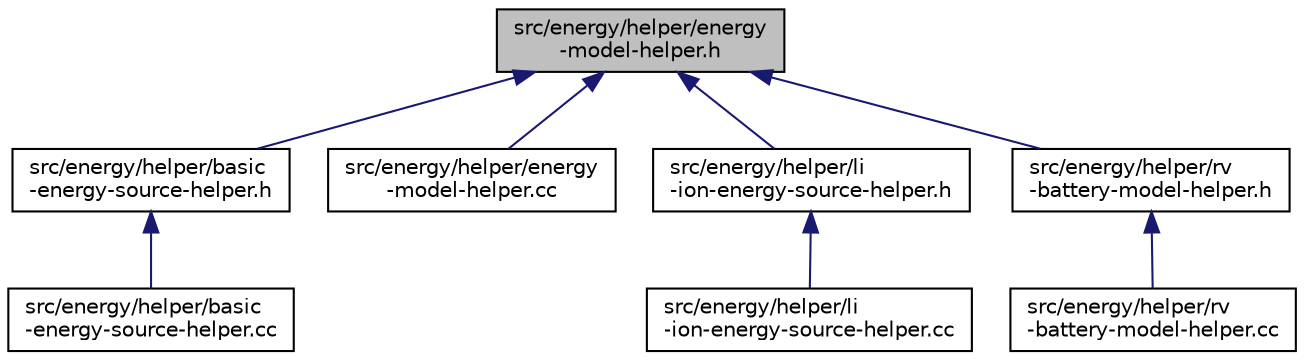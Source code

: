 digraph "src/energy/helper/energy-model-helper.h"
{
 // LATEX_PDF_SIZE
  edge [fontname="Helvetica",fontsize="10",labelfontname="Helvetica",labelfontsize="10"];
  node [fontname="Helvetica",fontsize="10",shape=record];
  Node1 [label="src/energy/helper/energy\l-model-helper.h",height=0.2,width=0.4,color="black", fillcolor="grey75", style="filled", fontcolor="black",tooltip=" "];
  Node1 -> Node2 [dir="back",color="midnightblue",fontsize="10",style="solid",fontname="Helvetica"];
  Node2 [label="src/energy/helper/basic\l-energy-source-helper.h",height=0.2,width=0.4,color="black", fillcolor="white", style="filled",URL="$basic-energy-source-helper_8h.html",tooltip=" "];
  Node2 -> Node3 [dir="back",color="midnightblue",fontsize="10",style="solid",fontname="Helvetica"];
  Node3 [label="src/energy/helper/basic\l-energy-source-helper.cc",height=0.2,width=0.4,color="black", fillcolor="white", style="filled",URL="$basic-energy-source-helper_8cc.html",tooltip=" "];
  Node1 -> Node4 [dir="back",color="midnightblue",fontsize="10",style="solid",fontname="Helvetica"];
  Node4 [label="src/energy/helper/energy\l-model-helper.cc",height=0.2,width=0.4,color="black", fillcolor="white", style="filled",URL="$energy-model-helper_8cc.html",tooltip=" "];
  Node1 -> Node5 [dir="back",color="midnightblue",fontsize="10",style="solid",fontname="Helvetica"];
  Node5 [label="src/energy/helper/li\l-ion-energy-source-helper.h",height=0.2,width=0.4,color="black", fillcolor="white", style="filled",URL="$li-ion-energy-source-helper_8h.html",tooltip=" "];
  Node5 -> Node6 [dir="back",color="midnightblue",fontsize="10",style="solid",fontname="Helvetica"];
  Node6 [label="src/energy/helper/li\l-ion-energy-source-helper.cc",height=0.2,width=0.4,color="black", fillcolor="white", style="filled",URL="$li-ion-energy-source-helper_8cc.html",tooltip=" "];
  Node1 -> Node7 [dir="back",color="midnightblue",fontsize="10",style="solid",fontname="Helvetica"];
  Node7 [label="src/energy/helper/rv\l-battery-model-helper.h",height=0.2,width=0.4,color="black", fillcolor="white", style="filled",URL="$rv-battery-model-helper_8h.html",tooltip=" "];
  Node7 -> Node8 [dir="back",color="midnightblue",fontsize="10",style="solid",fontname="Helvetica"];
  Node8 [label="src/energy/helper/rv\l-battery-model-helper.cc",height=0.2,width=0.4,color="black", fillcolor="white", style="filled",URL="$rv-battery-model-helper_8cc.html",tooltip=" "];
}
